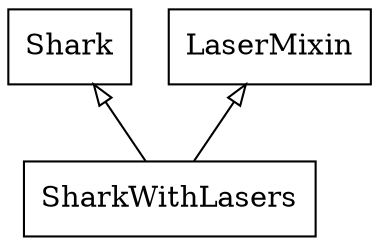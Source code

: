 digraph "classes_No_Name" {
charset="utf-8"
rankdir=BT
"2" [shape="record", label="Shark"];
"3" [shape="record", label="SharkWithLasers"];
"4" [shape="record", label="LaserMixin"];
"3" -> "2" [arrowtail="none", arrowhead="empty"];
"3" -> "4" [arrowtail="none", arrowhead="empty"];
}
